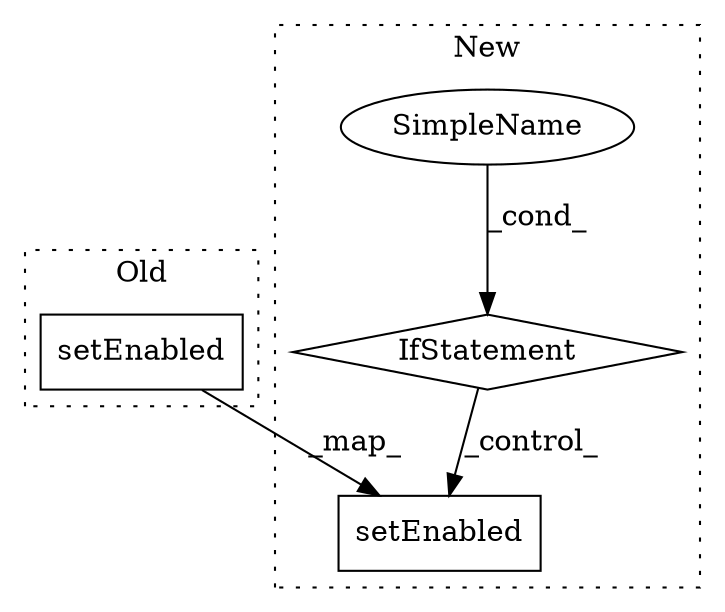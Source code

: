 digraph G {
subgraph cluster0 {
1 [label="setEnabled" a="32" s="7407,7431" l="11,1" shape="box"];
label = "Old";
style="dotted";
}
subgraph cluster1 {
2 [label="setEnabled" a="32" s="7773,7797" l="11,1" shape="box"];
3 [label="IfStatement" a="25" s="7649,7678" l="4,2" shape="diamond"];
4 [label="SimpleName" a="42" s="" l="" shape="ellipse"];
label = "New";
style="dotted";
}
1 -> 2 [label="_map_"];
3 -> 2 [label="_control_"];
4 -> 3 [label="_cond_"];
}